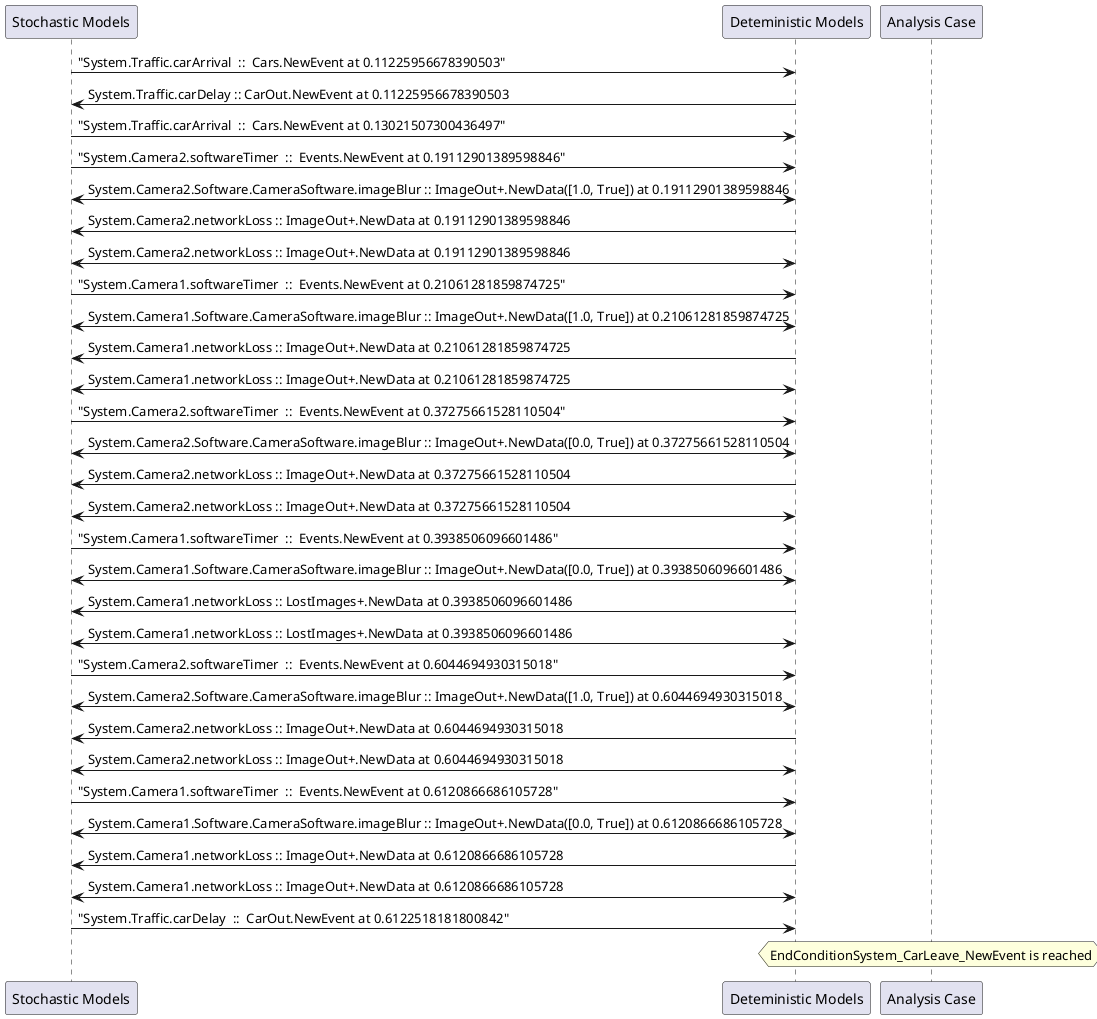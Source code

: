 
	@startuml
	participant "Stochastic Models" as stochmodel
	participant "Deteministic Models" as detmodel
	participant "Analysis Case" as analysis
	{37882_stop} stochmodel -> detmodel : "System.Traffic.carArrival  ::  Cars.NewEvent at 0.11225956678390503"
{37899_start} detmodel -> stochmodel : System.Traffic.carDelay :: CarOut.NewEvent at 0.11225956678390503
{37883_stop} stochmodel -> detmodel : "System.Traffic.carArrival  ::  Cars.NewEvent at 0.13021507300436497"
{37866_stop} stochmodel -> detmodel : "System.Camera2.softwareTimer  ::  Events.NewEvent at 0.19112901389598846"
detmodel <-> stochmodel : System.Camera2.Software.CameraSoftware.imageBlur :: ImageOut+.NewData([1.0, True]) at 0.19112901389598846
detmodel -> stochmodel : System.Camera2.networkLoss :: ImageOut+.NewData at 0.19112901389598846
detmodel <-> stochmodel : System.Camera2.networkLoss :: ImageOut+.NewData at 0.19112901389598846
{37850_stop} stochmodel -> detmodel : "System.Camera1.softwareTimer  ::  Events.NewEvent at 0.21061281859874725"
detmodel <-> stochmodel : System.Camera1.Software.CameraSoftware.imageBlur :: ImageOut+.NewData([1.0, True]) at 0.21061281859874725
detmodel -> stochmodel : System.Camera1.networkLoss :: ImageOut+.NewData at 0.21061281859874725
detmodel <-> stochmodel : System.Camera1.networkLoss :: ImageOut+.NewData at 0.21061281859874725
{37867_stop} stochmodel -> detmodel : "System.Camera2.softwareTimer  ::  Events.NewEvent at 0.37275661528110504"
detmodel <-> stochmodel : System.Camera2.Software.CameraSoftware.imageBlur :: ImageOut+.NewData([0.0, True]) at 0.37275661528110504
detmodel -> stochmodel : System.Camera2.networkLoss :: ImageOut+.NewData at 0.37275661528110504
detmodel <-> stochmodel : System.Camera2.networkLoss :: ImageOut+.NewData at 0.37275661528110504
{37851_stop} stochmodel -> detmodel : "System.Camera1.softwareTimer  ::  Events.NewEvent at 0.3938506096601486"
detmodel <-> stochmodel : System.Camera1.Software.CameraSoftware.imageBlur :: ImageOut+.NewData([0.0, True]) at 0.3938506096601486
detmodel -> stochmodel : System.Camera1.networkLoss :: LostImages+.NewData at 0.3938506096601486
detmodel <-> stochmodel : System.Camera1.networkLoss :: LostImages+.NewData at 0.3938506096601486
{37868_stop} stochmodel -> detmodel : "System.Camera2.softwareTimer  ::  Events.NewEvent at 0.6044694930315018"
detmodel <-> stochmodel : System.Camera2.Software.CameraSoftware.imageBlur :: ImageOut+.NewData([1.0, True]) at 0.6044694930315018
detmodel -> stochmodel : System.Camera2.networkLoss :: ImageOut+.NewData at 0.6044694930315018
detmodel <-> stochmodel : System.Camera2.networkLoss :: ImageOut+.NewData at 0.6044694930315018
{37852_stop} stochmodel -> detmodel : "System.Camera1.softwareTimer  ::  Events.NewEvent at 0.6120866686105728"
detmodel <-> stochmodel : System.Camera1.Software.CameraSoftware.imageBlur :: ImageOut+.NewData([0.0, True]) at 0.6120866686105728
detmodel -> stochmodel : System.Camera1.networkLoss :: ImageOut+.NewData at 0.6120866686105728
detmodel <-> stochmodel : System.Camera1.networkLoss :: ImageOut+.NewData at 0.6120866686105728
{37899_stop} stochmodel -> detmodel : "System.Traffic.carDelay  ::  CarOut.NewEvent at 0.6122518181800842"
{37899_start} <-> {37899_stop} : delay
hnote over analysis 
EndConditionSystem_CarLeave_NewEvent is reached
endnote
@enduml